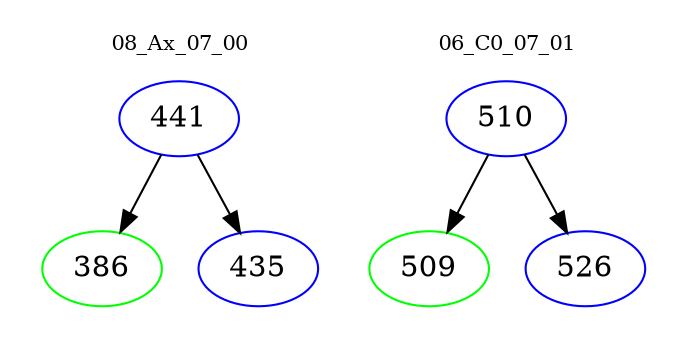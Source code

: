 digraph{
subgraph cluster_0 {
color = white
label = "08_Ax_07_00";
fontsize=10;
T0_441 [label="441", color="blue"]
T0_441 -> T0_386 [color="black"]
T0_386 [label="386", color="green"]
T0_441 -> T0_435 [color="black"]
T0_435 [label="435", color="blue"]
}
subgraph cluster_1 {
color = white
label = "06_C0_07_01";
fontsize=10;
T1_510 [label="510", color="blue"]
T1_510 -> T1_509 [color="black"]
T1_509 [label="509", color="green"]
T1_510 -> T1_526 [color="black"]
T1_526 [label="526", color="blue"]
}
}
